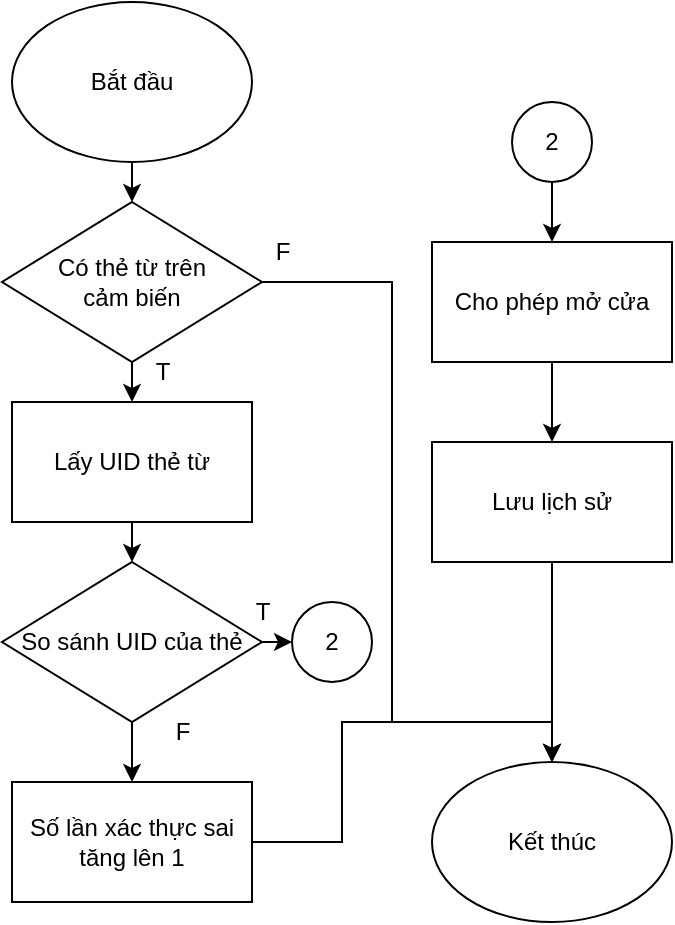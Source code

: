 <mxfile version="22.1.16" type="device">
  <diagram name="Page-1" id="gxQ7No4VCueYmPNxEtnN">
    <mxGraphModel dx="1025" dy="681" grid="1" gridSize="10" guides="1" tooltips="1" connect="1" arrows="1" fold="1" page="1" pageScale="1" pageWidth="827" pageHeight="1169" math="0" shadow="0">
      <root>
        <mxCell id="0" />
        <mxCell id="1" parent="0" />
        <mxCell id="ykNq-_4yc-D_tmC9pmQK-2" style="edgeStyle=orthogonalEdgeStyle;rounded=0;orthogonalLoop=1;jettySize=auto;html=1;exitX=0.5;exitY=1;exitDx=0;exitDy=0;entryX=0.5;entryY=0;entryDx=0;entryDy=0;" edge="1" parent="1" source="ykNq-_4yc-D_tmC9pmQK-3" target="ykNq-_4yc-D_tmC9pmQK-11">
          <mxGeometry relative="1" as="geometry" />
        </mxCell>
        <mxCell id="ykNq-_4yc-D_tmC9pmQK-3" value="Bắt đầu" style="ellipse;whiteSpace=wrap;html=1;" vertex="1" parent="1">
          <mxGeometry x="360" y="90" width="120" height="80" as="geometry" />
        </mxCell>
        <mxCell id="ykNq-_4yc-D_tmC9pmQK-4" style="edgeStyle=orthogonalEdgeStyle;rounded=0;orthogonalLoop=1;jettySize=auto;html=1;exitX=0.5;exitY=1;exitDx=0;exitDy=0;entryX=0.5;entryY=0;entryDx=0;entryDy=0;" edge="1" parent="1" source="ykNq-_4yc-D_tmC9pmQK-5" target="ykNq-_4yc-D_tmC9pmQK-7">
          <mxGeometry relative="1" as="geometry" />
        </mxCell>
        <mxCell id="ykNq-_4yc-D_tmC9pmQK-5" value="Lấy UID thẻ từ" style="rounded=0;whiteSpace=wrap;html=1;" vertex="1" parent="1">
          <mxGeometry x="360" y="290" width="120" height="60" as="geometry" />
        </mxCell>
        <mxCell id="ykNq-_4yc-D_tmC9pmQK-30" style="edgeStyle=orthogonalEdgeStyle;rounded=0;orthogonalLoop=1;jettySize=auto;html=1;exitX=0.5;exitY=1;exitDx=0;exitDy=0;entryX=0.5;entryY=0;entryDx=0;entryDy=0;" edge="1" parent="1" source="ykNq-_4yc-D_tmC9pmQK-7">
          <mxGeometry relative="1" as="geometry">
            <mxPoint x="420" y="480" as="targetPoint" />
          </mxGeometry>
        </mxCell>
        <mxCell id="ykNq-_4yc-D_tmC9pmQK-36" style="edgeStyle=orthogonalEdgeStyle;rounded=0;orthogonalLoop=1;jettySize=auto;html=1;exitX=1;exitY=0.5;exitDx=0;exitDy=0;entryX=0;entryY=0.5;entryDx=0;entryDy=0;" edge="1" parent="1" source="ykNq-_4yc-D_tmC9pmQK-7" target="ykNq-_4yc-D_tmC9pmQK-35">
          <mxGeometry relative="1" as="geometry" />
        </mxCell>
        <mxCell id="ykNq-_4yc-D_tmC9pmQK-7" value="So sánh UID của thẻ" style="rhombus;whiteSpace=wrap;html=1;" vertex="1" parent="1">
          <mxGeometry x="355" y="370" width="130" height="80" as="geometry" />
        </mxCell>
        <mxCell id="ykNq-_4yc-D_tmC9pmQK-8" style="edgeStyle=orthogonalEdgeStyle;rounded=0;orthogonalLoop=1;jettySize=auto;html=1;exitX=0.5;exitY=1;exitDx=0;exitDy=0;entryX=0.5;entryY=0;entryDx=0;entryDy=0;" edge="1" parent="1" source="ykNq-_4yc-D_tmC9pmQK-9">
          <mxGeometry relative="1" as="geometry">
            <mxPoint x="630" y="310" as="targetPoint" />
          </mxGeometry>
        </mxCell>
        <mxCell id="ykNq-_4yc-D_tmC9pmQK-9" value="Cho phép mở cửa" style="rounded=0;whiteSpace=wrap;html=1;" vertex="1" parent="1">
          <mxGeometry x="570" y="210" width="120" height="60" as="geometry" />
        </mxCell>
        <mxCell id="ykNq-_4yc-D_tmC9pmQK-10" style="edgeStyle=orthogonalEdgeStyle;rounded=0;orthogonalLoop=1;jettySize=auto;html=1;exitX=0.5;exitY=1;exitDx=0;exitDy=0;entryX=0.5;entryY=0;entryDx=0;entryDy=0;" edge="1" parent="1" source="ykNq-_4yc-D_tmC9pmQK-11" target="ykNq-_4yc-D_tmC9pmQK-5">
          <mxGeometry relative="1" as="geometry" />
        </mxCell>
        <mxCell id="ykNq-_4yc-D_tmC9pmQK-39" style="edgeStyle=orthogonalEdgeStyle;rounded=0;orthogonalLoop=1;jettySize=auto;html=1;exitX=1;exitY=0.5;exitDx=0;exitDy=0;entryX=0.5;entryY=0;entryDx=0;entryDy=0;" edge="1" parent="1" source="ykNq-_4yc-D_tmC9pmQK-11" target="ykNq-_4yc-D_tmC9pmQK-14">
          <mxGeometry relative="1" as="geometry">
            <Array as="points">
              <mxPoint x="550" y="230" />
              <mxPoint x="550" y="450" />
              <mxPoint x="630" y="450" />
            </Array>
          </mxGeometry>
        </mxCell>
        <mxCell id="ykNq-_4yc-D_tmC9pmQK-11" value="Có thẻ từ trên&lt;br&gt;cảm biến" style="rhombus;whiteSpace=wrap;html=1;" vertex="1" parent="1">
          <mxGeometry x="355" y="190" width="130" height="80" as="geometry" />
        </mxCell>
        <mxCell id="ykNq-_4yc-D_tmC9pmQK-26" style="edgeStyle=orthogonalEdgeStyle;rounded=0;orthogonalLoop=1;jettySize=auto;html=1;exitX=0.5;exitY=1;exitDx=0;exitDy=0;entryX=0.5;entryY=0;entryDx=0;entryDy=0;" edge="1" parent="1" source="ykNq-_4yc-D_tmC9pmQK-13" target="ykNq-_4yc-D_tmC9pmQK-14">
          <mxGeometry relative="1" as="geometry" />
        </mxCell>
        <mxCell id="ykNq-_4yc-D_tmC9pmQK-13" value="Lưu lịch sử" style="rounded=0;whiteSpace=wrap;html=1;" vertex="1" parent="1">
          <mxGeometry x="570" y="310" width="120" height="60" as="geometry" />
        </mxCell>
        <mxCell id="ykNq-_4yc-D_tmC9pmQK-14" value="Kết thúc" style="ellipse;whiteSpace=wrap;html=1;" vertex="1" parent="1">
          <mxGeometry x="570" y="470" width="120" height="80" as="geometry" />
        </mxCell>
        <mxCell id="ykNq-_4yc-D_tmC9pmQK-15" value="T" style="text;html=1;align=center;verticalAlign=middle;resizable=0;points=[];autosize=1;strokeColor=none;fillColor=none;" vertex="1" parent="1">
          <mxGeometry x="420" y="260" width="30" height="30" as="geometry" />
        </mxCell>
        <mxCell id="ykNq-_4yc-D_tmC9pmQK-16" value="F" style="text;html=1;align=center;verticalAlign=middle;resizable=0;points=[];autosize=1;strokeColor=none;fillColor=none;" vertex="1" parent="1">
          <mxGeometry x="480" y="200" width="30" height="30" as="geometry" />
        </mxCell>
        <mxCell id="ykNq-_4yc-D_tmC9pmQK-17" value="T" style="text;html=1;align=center;verticalAlign=middle;resizable=0;points=[];autosize=1;strokeColor=none;fillColor=none;" vertex="1" parent="1">
          <mxGeometry x="470" y="380" width="30" height="30" as="geometry" />
        </mxCell>
        <mxCell id="ykNq-_4yc-D_tmC9pmQK-20" value="F" style="text;html=1;align=center;verticalAlign=middle;resizable=0;points=[];autosize=1;strokeColor=none;fillColor=none;" vertex="1" parent="1">
          <mxGeometry x="430" y="440" width="30" height="30" as="geometry" />
        </mxCell>
        <mxCell id="ykNq-_4yc-D_tmC9pmQK-32" style="edgeStyle=orthogonalEdgeStyle;rounded=0;orthogonalLoop=1;jettySize=auto;html=1;exitX=0.5;exitY=1;exitDx=0;exitDy=0;entryX=0.5;entryY=0;entryDx=0;entryDy=0;" edge="1" parent="1" source="ykNq-_4yc-D_tmC9pmQK-31" target="ykNq-_4yc-D_tmC9pmQK-9">
          <mxGeometry relative="1" as="geometry" />
        </mxCell>
        <mxCell id="ykNq-_4yc-D_tmC9pmQK-31" value="2" style="ellipse;whiteSpace=wrap;html=1;aspect=fixed;" vertex="1" parent="1">
          <mxGeometry x="610" y="140" width="40" height="40" as="geometry" />
        </mxCell>
        <mxCell id="ykNq-_4yc-D_tmC9pmQK-35" value="2" style="ellipse;whiteSpace=wrap;html=1;aspect=fixed;" vertex="1" parent="1">
          <mxGeometry x="500" y="390" width="40" height="40" as="geometry" />
        </mxCell>
        <mxCell id="ykNq-_4yc-D_tmC9pmQK-38" style="edgeStyle=orthogonalEdgeStyle;rounded=0;orthogonalLoop=1;jettySize=auto;html=1;exitX=1;exitY=0.5;exitDx=0;exitDy=0;entryX=0.5;entryY=0;entryDx=0;entryDy=0;" edge="1" parent="1" source="ykNq-_4yc-D_tmC9pmQK-37" target="ykNq-_4yc-D_tmC9pmQK-14">
          <mxGeometry relative="1" as="geometry" />
        </mxCell>
        <mxCell id="ykNq-_4yc-D_tmC9pmQK-37" value="Số lần xác thực sai tăng lên 1" style="rounded=0;whiteSpace=wrap;html=1;" vertex="1" parent="1">
          <mxGeometry x="360" y="480" width="120" height="60" as="geometry" />
        </mxCell>
      </root>
    </mxGraphModel>
  </diagram>
</mxfile>
